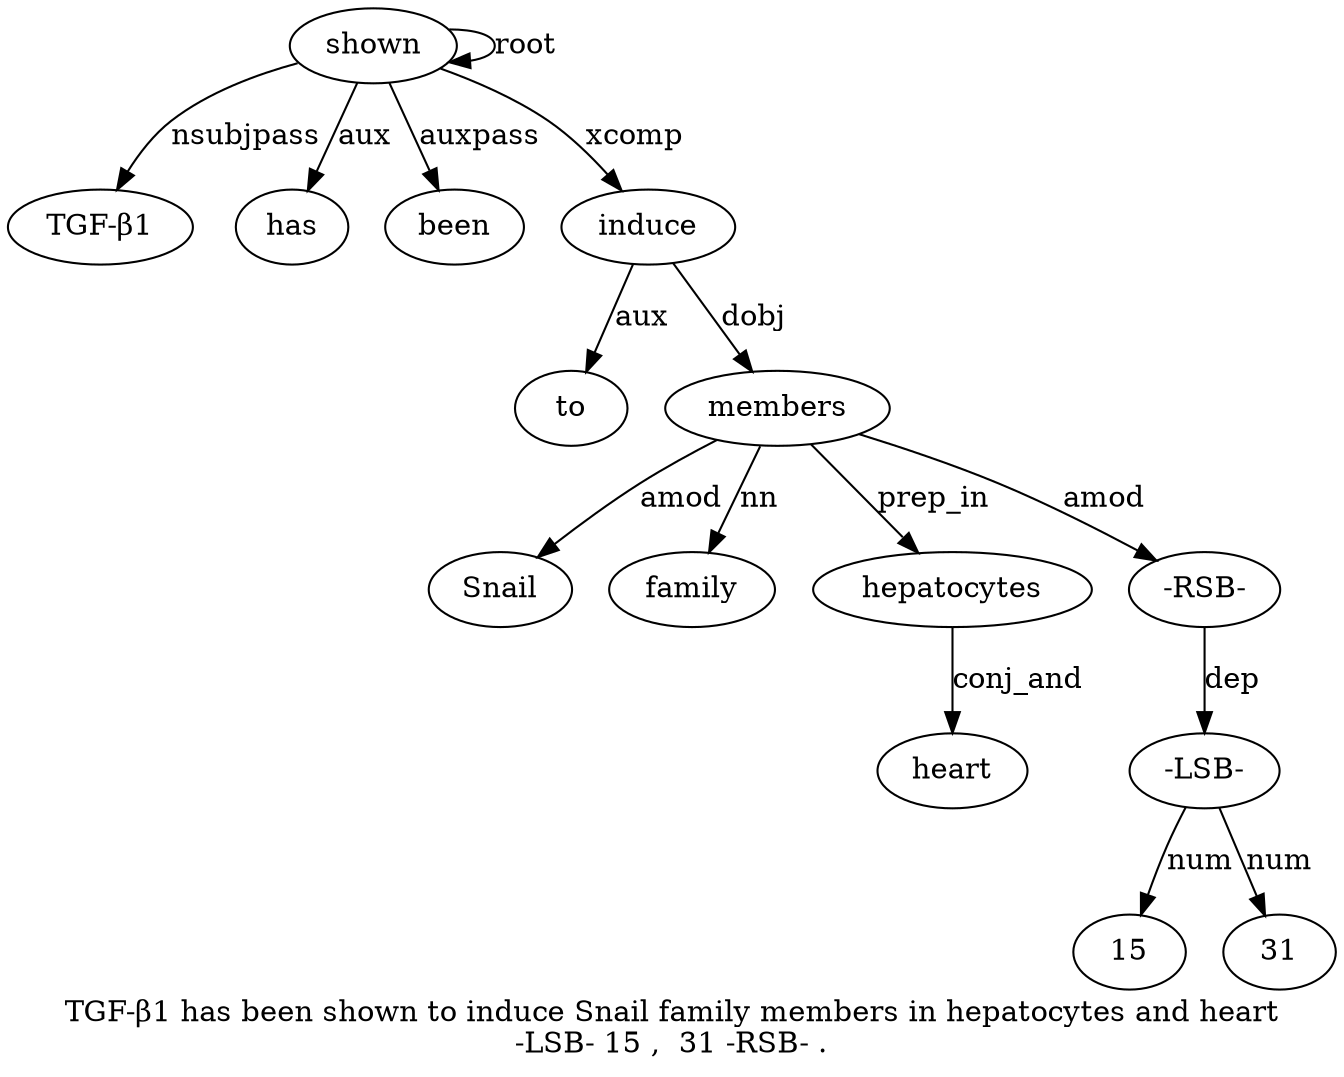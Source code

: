 digraph "TGF-β1 has been shown to induce Snail family members in hepatocytes and heart -LSB- 15 ,  31 -RSB- ." {
label="TGF-β1 has been shown to induce Snail family members in hepatocytes and heart
-LSB- 15 ,  31 -RSB- .";
shown4 [style=filled, fillcolor=white, label=shown];
"TGF-β1" [style=filled, fillcolor=white, label="TGF-β1"];
shown4 -> "TGF-β1"  [label=nsubjpass];
has2 [style=filled, fillcolor=white, label=has];
shown4 -> has2  [label=aux];
been3 [style=filled, fillcolor=white, label=been];
shown4 -> been3  [label=auxpass];
shown4 -> shown4  [label=root];
induce6 [style=filled, fillcolor=white, label=induce];
to5 [style=filled, fillcolor=white, label=to];
induce6 -> to5  [label=aux];
shown4 -> induce6  [label=xcomp];
members9 [style=filled, fillcolor=white, label=members];
Snail7 [style=filled, fillcolor=white, label=Snail];
members9 -> Snail7  [label=amod];
family8 [style=filled, fillcolor=white, label=family];
members9 -> family8  [label=nn];
induce6 -> members9  [label=dobj];
hepatocytes11 [style=filled, fillcolor=white, label=hepatocytes];
members9 -> hepatocytes11  [label=prep_in];
heart13 [style=filled, fillcolor=white, label=heart];
hepatocytes11 -> heart13  [label=conj_and];
"-RSB-18" [style=filled, fillcolor=white, label="-RSB-"];
"-LSB-14" [style=filled, fillcolor=white, label="-LSB-"];
"-RSB-18" -> "-LSB-14"  [label=dep];
15 [style=filled, fillcolor=white, label=15];
"-LSB-14" -> 15  [label=num];
3117 [style=filled, fillcolor=white, label=31];
"-LSB-14" -> 3117  [label=num];
members9 -> "-RSB-18"  [label=amod];
}
